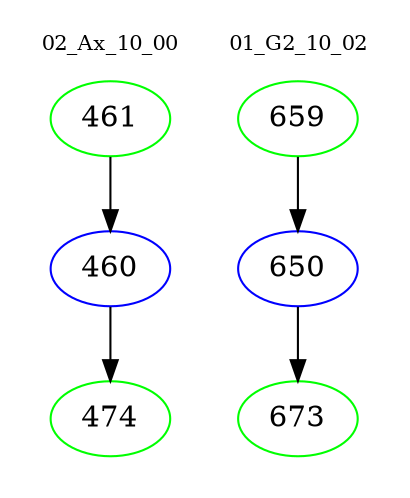 digraph{
subgraph cluster_0 {
color = white
label = "02_Ax_10_00";
fontsize=10;
T0_461 [label="461", color="green"]
T0_461 -> T0_460 [color="black"]
T0_460 [label="460", color="blue"]
T0_460 -> T0_474 [color="black"]
T0_474 [label="474", color="green"]
}
subgraph cluster_1 {
color = white
label = "01_G2_10_02";
fontsize=10;
T1_659 [label="659", color="green"]
T1_659 -> T1_650 [color="black"]
T1_650 [label="650", color="blue"]
T1_650 -> T1_673 [color="black"]
T1_673 [label="673", color="green"]
}
}
